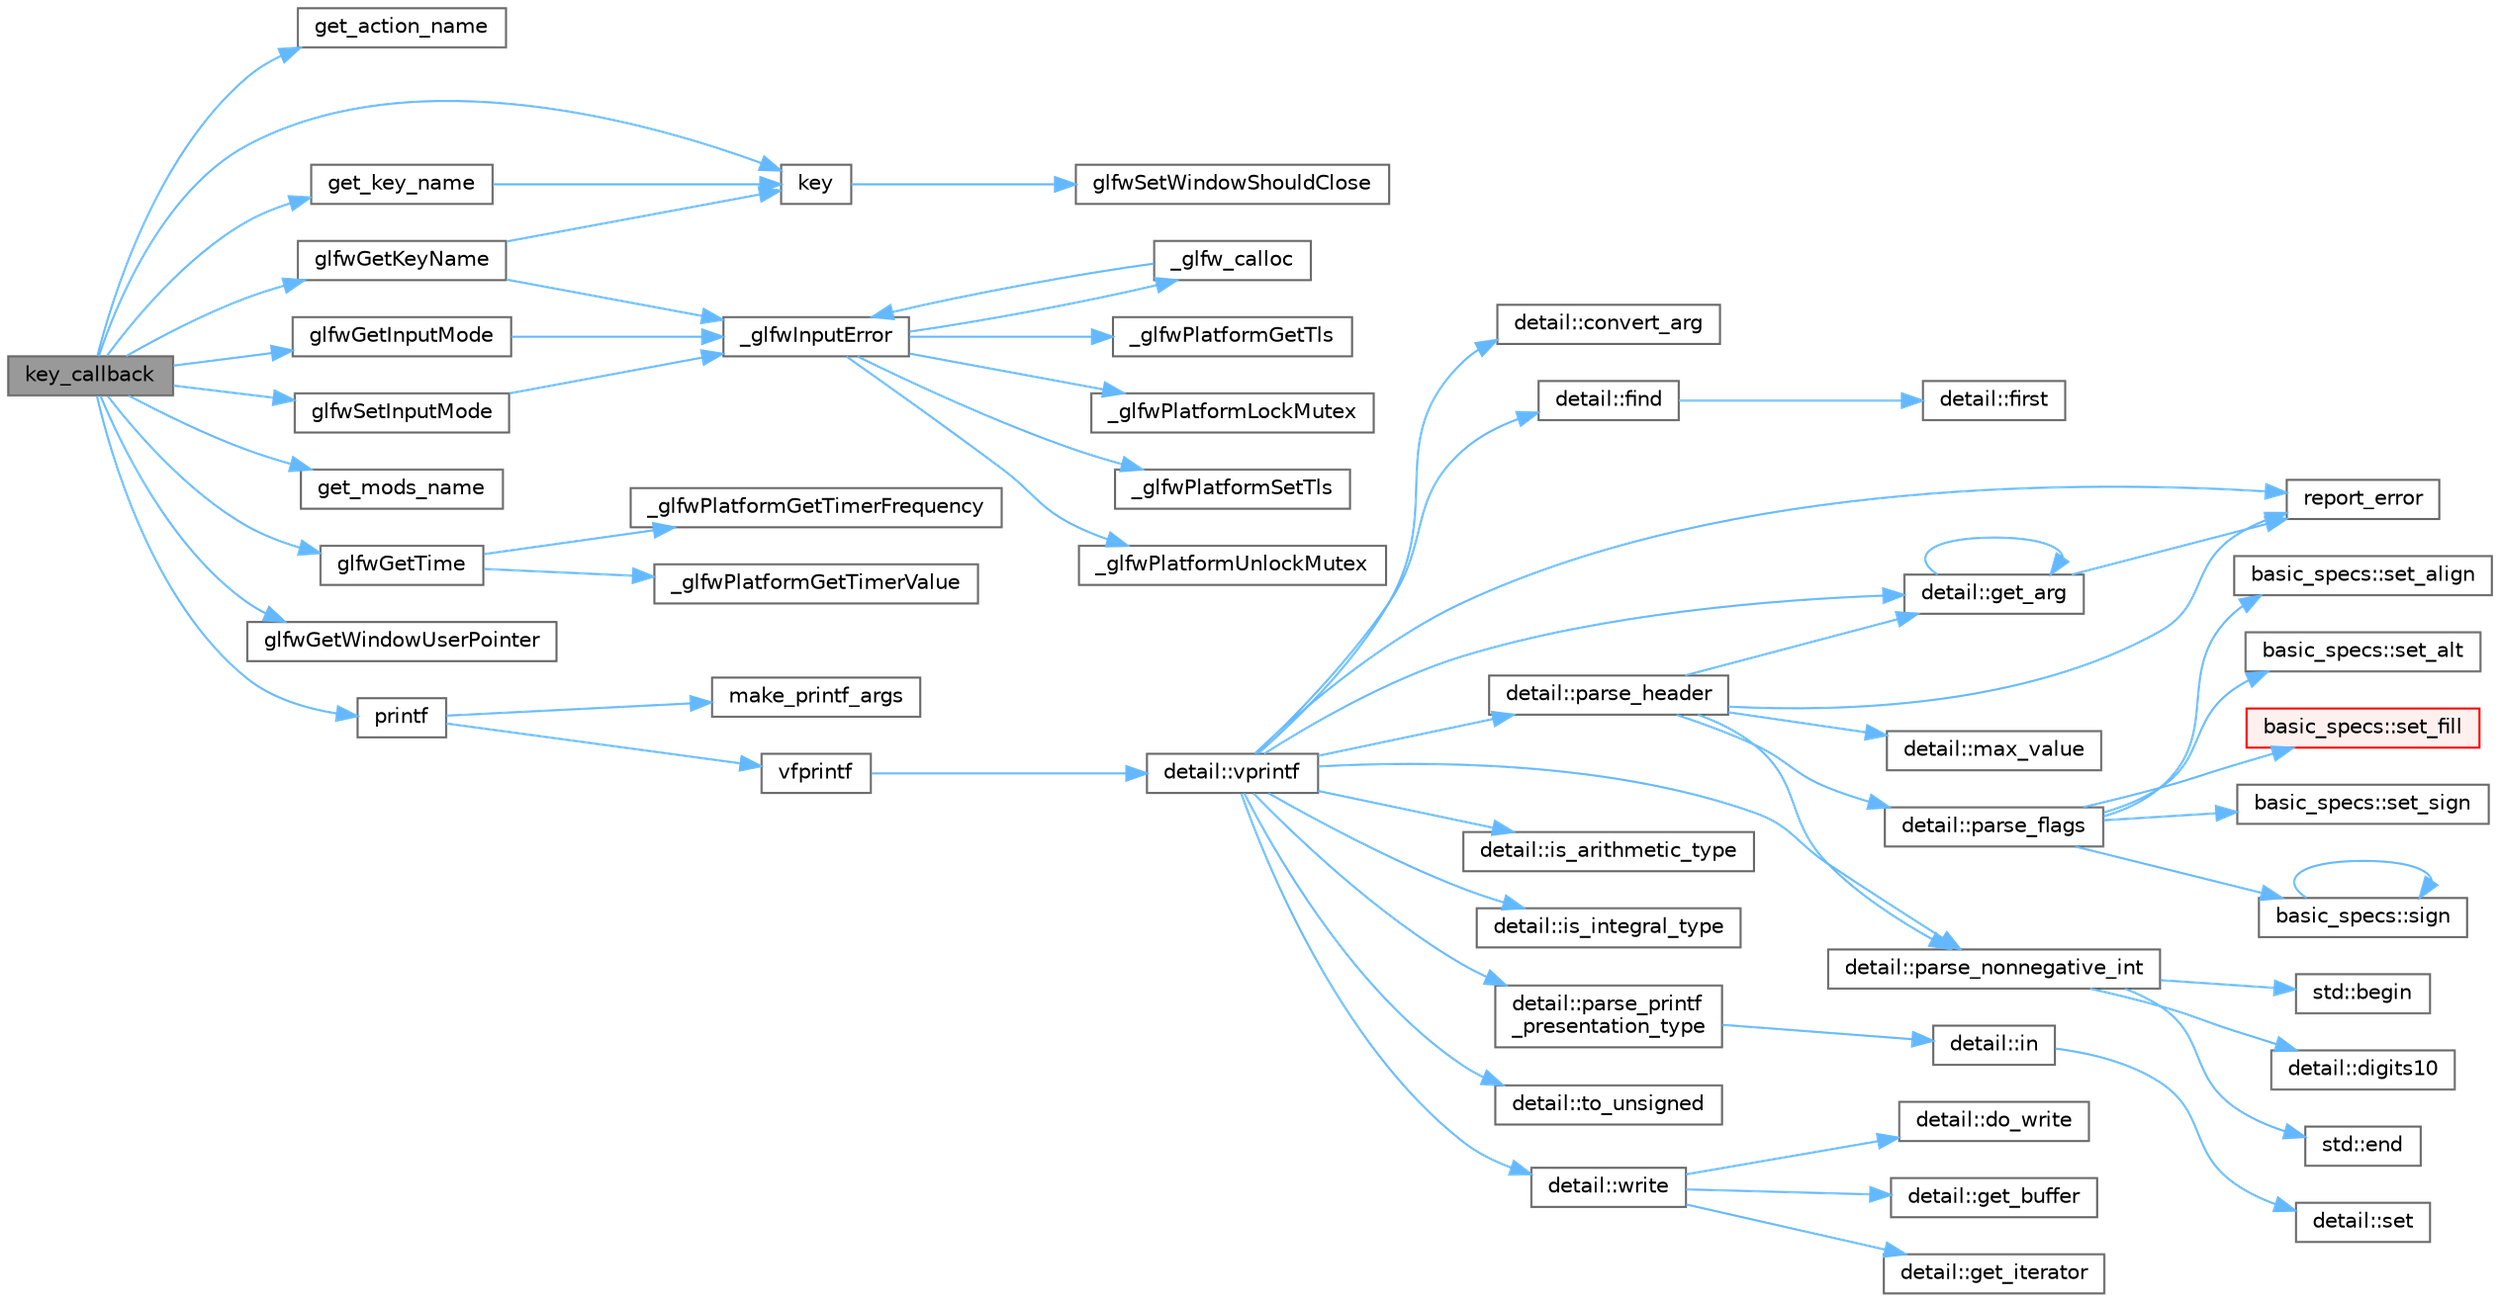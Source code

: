digraph "key_callback"
{
 // LATEX_PDF_SIZE
  bgcolor="transparent";
  edge [fontname=Helvetica,fontsize=10,labelfontname=Helvetica,labelfontsize=10];
  node [fontname=Helvetica,fontsize=10,shape=box,height=0.2,width=0.4];
  rankdir="LR";
  Node1 [id="Node000001",label="key_callback",height=0.2,width=0.4,color="gray40", fillcolor="grey60", style="filled", fontcolor="black",tooltip=" "];
  Node1 -> Node2 [id="edge61_Node000001_Node000002",color="steelblue1",style="solid",tooltip=" "];
  Node2 [id="Node000002",label="get_action_name",height=0.2,width=0.4,color="grey40", fillcolor="white", style="filled",URL="$events_8c.html#aff89e5fcc635c0f5fd54f5b88dabcaaf",tooltip=" "];
  Node1 -> Node3 [id="edge62_Node000001_Node000003",color="steelblue1",style="solid",tooltip=" "];
  Node3 [id="Node000003",label="get_key_name",height=0.2,width=0.4,color="grey40", fillcolor="white", style="filled",URL="$events_8c.html#a25bca8f2061ad54f10fd8cf9ec7932f8",tooltip=" "];
  Node3 -> Node4 [id="edge63_Node000003_Node000004",color="steelblue1",style="solid",tooltip=" "];
  Node4 [id="Node000004",label="key",height=0.2,width=0.4,color="grey40", fillcolor="white", style="filled",URL="$gears_8c.html#accd6b5b92b78666e36543412d4ac14cd",tooltip=" "];
  Node4 -> Node5 [id="edge64_Node000004_Node000005",color="steelblue1",style="solid",tooltip=" "];
  Node5 [id="Node000005",label="glfwSetWindowShouldClose",height=0.2,width=0.4,color="grey40", fillcolor="white", style="filled",URL="$group__window.html#ga1cadeda7a1e2f224e06a8415d30741aa",tooltip="Sets the close flag of the specified window."];
  Node1 -> Node6 [id="edge65_Node000001_Node000006",color="steelblue1",style="solid",tooltip=" "];
  Node6 [id="Node000006",label="get_mods_name",height=0.2,width=0.4,color="grey40", fillcolor="white", style="filled",URL="$events_8c.html#a526a933ca9e8a1117a5d3c1c00bfdc4a",tooltip=" "];
  Node1 -> Node7 [id="edge66_Node000001_Node000007",color="steelblue1",style="solid",tooltip=" "];
  Node7 [id="Node000007",label="glfwGetInputMode",height=0.2,width=0.4,color="grey40", fillcolor="white", style="filled",URL="$group__input.html#ga1248dd5b1e566b2817e71547564d6af9",tooltip="Returns the value of an input option for the specified window."];
  Node7 -> Node8 [id="edge67_Node000007_Node000008",color="steelblue1",style="solid",tooltip=" "];
  Node8 [id="Node000008",label="_glfwInputError",height=0.2,width=0.4,color="grey40", fillcolor="white", style="filled",URL="$glfw_2src_2init_8c.html#a3287b282ec57a4a89127ae51f49f10f5",tooltip=" "];
  Node8 -> Node9 [id="edge68_Node000008_Node000009",color="steelblue1",style="solid",tooltip=" "];
  Node9 [id="Node000009",label="_glfw_calloc",height=0.2,width=0.4,color="grey40", fillcolor="white", style="filled",URL="$glfw_2src_2init_8c.html#a88a6e01ef5c1245a6d2a5e62b02e5678",tooltip=" "];
  Node9 -> Node8 [id="edge69_Node000009_Node000008",color="steelblue1",style="solid",tooltip=" "];
  Node8 -> Node10 [id="edge70_Node000008_Node000010",color="steelblue1",style="solid",tooltip=" "];
  Node10 [id="Node000010",label="_glfwPlatformGetTls",height=0.2,width=0.4,color="grey40", fillcolor="white", style="filled",URL="$posix__thread_8c.html#a7d2f6e8ecd2e06f2e86d9446d642bd00",tooltip=" "];
  Node8 -> Node11 [id="edge71_Node000008_Node000011",color="steelblue1",style="solid",tooltip=" "];
  Node11 [id="Node000011",label="_glfwPlatformLockMutex",height=0.2,width=0.4,color="grey40", fillcolor="white", style="filled",URL="$posix__thread_8c.html#a2677e4d211fbe9b2dc96d16e91c98930",tooltip=" "];
  Node8 -> Node12 [id="edge72_Node000008_Node000012",color="steelblue1",style="solid",tooltip=" "];
  Node12 [id="Node000012",label="_glfwPlatformSetTls",height=0.2,width=0.4,color="grey40", fillcolor="white", style="filled",URL="$posix__thread_8c.html#a302f48b6d4dba6b3579449d8a43cfae7",tooltip=" "];
  Node8 -> Node13 [id="edge73_Node000008_Node000013",color="steelblue1",style="solid",tooltip=" "];
  Node13 [id="Node000013",label="_glfwPlatformUnlockMutex",height=0.2,width=0.4,color="grey40", fillcolor="white", style="filled",URL="$posix__thread_8c.html#a8b7744446237b1c292ba8a0b9d5e7f90",tooltip=" "];
  Node1 -> Node14 [id="edge74_Node000001_Node000014",color="steelblue1",style="solid",tooltip=" "];
  Node14 [id="Node000014",label="glfwGetKeyName",height=0.2,width=0.4,color="grey40", fillcolor="white", style="filled",URL="$group__input.html#ga98293ec4493cfe8e7df8ff22ee402b46",tooltip="Returns the layout-specific name of the specified printable key."];
  Node14 -> Node8 [id="edge75_Node000014_Node000008",color="steelblue1",style="solid",tooltip=" "];
  Node14 -> Node4 [id="edge76_Node000014_Node000004",color="steelblue1",style="solid",tooltip=" "];
  Node1 -> Node15 [id="edge77_Node000001_Node000015",color="steelblue1",style="solid",tooltip=" "];
  Node15 [id="Node000015",label="glfwGetTime",height=0.2,width=0.4,color="grey40", fillcolor="white", style="filled",URL="$group__input.html#ga03d4a1039b8662c71eeb40beea8cb622",tooltip="Returns the GLFW time."];
  Node15 -> Node16 [id="edge78_Node000015_Node000016",color="steelblue1",style="solid",tooltip=" "];
  Node16 [id="Node000016",label="_glfwPlatformGetTimerFrequency",height=0.2,width=0.4,color="grey40", fillcolor="white", style="filled",URL="$posix__time_8c.html#ab3fe69b1eec5554114fe774623a15137",tooltip=" "];
  Node15 -> Node17 [id="edge79_Node000015_Node000017",color="steelblue1",style="solid",tooltip=" "];
  Node17 [id="Node000017",label="_glfwPlatformGetTimerValue",height=0.2,width=0.4,color="grey40", fillcolor="white", style="filled",URL="$posix__time_8c.html#a5ee7e09b380d3afdd3c2738b726a2a6e",tooltip=" "];
  Node1 -> Node18 [id="edge80_Node000001_Node000018",color="steelblue1",style="solid",tooltip=" "];
  Node18 [id="Node000018",label="glfwGetWindowUserPointer",height=0.2,width=0.4,color="grey40", fillcolor="white", style="filled",URL="$group__window.html#gad07c1ae8809c4f47e55ad8cc3f60e794",tooltip="Returns the user pointer of the specified window."];
  Node1 -> Node19 [id="edge81_Node000001_Node000019",color="steelblue1",style="solid",tooltip=" "];
  Node19 [id="Node000019",label="glfwSetInputMode",height=0.2,width=0.4,color="grey40", fillcolor="white", style="filled",URL="$group__input.html#gae1eb729d2dd91dc33fd60e150a6e1684",tooltip="Sets an input option for the specified window."];
  Node19 -> Node8 [id="edge82_Node000019_Node000008",color="steelblue1",style="solid",tooltip=" "];
  Node1 -> Node4 [id="edge83_Node000001_Node000004",color="steelblue1",style="solid",tooltip=" "];
  Node1 -> Node20 [id="edge84_Node000001_Node000020",color="steelblue1",style="solid",tooltip=" "];
  Node20 [id="Node000020",label="printf",height=0.2,width=0.4,color="grey40", fillcolor="white", style="filled",URL="$printf_8h.html#aee3ed3a831f25f07e7be3919fff2203a",tooltip=" "];
  Node20 -> Node21 [id="edge85_Node000020_Node000021",color="steelblue1",style="solid",tooltip=" "];
  Node21 [id="Node000021",label="make_printf_args",height=0.2,width=0.4,color="grey40", fillcolor="white", style="filled",URL="$printf_8h.html#a27dcc0efcda04388971dbea3c875f122",tooltip=" "];
  Node20 -> Node22 [id="edge86_Node000020_Node000022",color="steelblue1",style="solid",tooltip=" "];
  Node22 [id="Node000022",label="vfprintf",height=0.2,width=0.4,color="grey40", fillcolor="white", style="filled",URL="$printf_8h.html#abb30aad964fc771fb52cf3ad88649df2",tooltip=" "];
  Node22 -> Node23 [id="edge87_Node000022_Node000023",color="steelblue1",style="solid",tooltip=" "];
  Node23 [id="Node000023",label="detail::vprintf",height=0.2,width=0.4,color="grey40", fillcolor="white", style="filled",URL="$namespacedetail.html#a1c8c2218e4c822aa8f743fb9c573717f",tooltip=" "];
  Node23 -> Node24 [id="edge88_Node000023_Node000024",color="steelblue1",style="solid",tooltip=" "];
  Node24 [id="Node000024",label="detail::convert_arg",height=0.2,width=0.4,color="grey40", fillcolor="white", style="filled",URL="$namespacedetail.html#a03c11572c9a664266d6925f327dec7f3",tooltip=" "];
  Node23 -> Node25 [id="edge89_Node000023_Node000025",color="steelblue1",style="solid",tooltip=" "];
  Node25 [id="Node000025",label="detail::find",height=0.2,width=0.4,color="grey40", fillcolor="white", style="filled",URL="$namespacedetail.html#a6b71952fab3dc32f3edb2c3e9811d8d9",tooltip=" "];
  Node25 -> Node26 [id="edge90_Node000025_Node000026",color="steelblue1",style="solid",tooltip=" "];
  Node26 [id="Node000026",label="detail::first",height=0.2,width=0.4,color="grey40", fillcolor="white", style="filled",URL="$namespacedetail.html#a02319a3deb124802b88b61f85987df5e",tooltip=" "];
  Node23 -> Node27 [id="edge91_Node000023_Node000027",color="steelblue1",style="solid",tooltip=" "];
  Node27 [id="Node000027",label="detail::get_arg",height=0.2,width=0.4,color="grey40", fillcolor="white", style="filled",URL="$namespacedetail.html#a342ef250e45bd09b2ef666b6fae1c355",tooltip=" "];
  Node27 -> Node27 [id="edge92_Node000027_Node000027",color="steelblue1",style="solid",tooltip=" "];
  Node27 -> Node28 [id="edge93_Node000027_Node000028",color="steelblue1",style="solid",tooltip=" "];
  Node28 [id="Node000028",label="report_error",height=0.2,width=0.4,color="grey40", fillcolor="white", style="filled",URL="$format-inl_8h.html#a5555893692b00b61b3886349332fd01f",tooltip=" "];
  Node23 -> Node29 [id="edge94_Node000023_Node000029",color="steelblue1",style="solid",tooltip=" "];
  Node29 [id="Node000029",label="detail::is_arithmetic_type",height=0.2,width=0.4,color="grey40", fillcolor="white", style="filled",URL="$namespacedetail.html#a802c50a56a3495fdab6020b375ba1389",tooltip=" "];
  Node23 -> Node30 [id="edge95_Node000023_Node000030",color="steelblue1",style="solid",tooltip=" "];
  Node30 [id="Node000030",label="detail::is_integral_type",height=0.2,width=0.4,color="grey40", fillcolor="white", style="filled",URL="$namespacedetail.html#a2a60f8d1bee41b803f43fc42b707b5d1",tooltip=" "];
  Node23 -> Node31 [id="edge96_Node000023_Node000031",color="steelblue1",style="solid",tooltip=" "];
  Node31 [id="Node000031",label="detail::parse_header",height=0.2,width=0.4,color="grey40", fillcolor="white", style="filled",URL="$namespacedetail.html#afc9d93e58b8edb8077f8bc8eee7f4035",tooltip=" "];
  Node31 -> Node27 [id="edge97_Node000031_Node000027",color="steelblue1",style="solid",tooltip=" "];
  Node31 -> Node32 [id="edge98_Node000031_Node000032",color="steelblue1",style="solid",tooltip=" "];
  Node32 [id="Node000032",label="detail::max_value",height=0.2,width=0.4,color="grey40", fillcolor="white", style="filled",URL="$namespacedetail.html#a45c2130c44ebe54179eafcee3cda2bfb",tooltip=" "];
  Node31 -> Node33 [id="edge99_Node000031_Node000033",color="steelblue1",style="solid",tooltip=" "];
  Node33 [id="Node000033",label="detail::parse_flags",height=0.2,width=0.4,color="grey40", fillcolor="white", style="filled",URL="$namespacedetail.html#a4213daed116a37e1767881da51238261",tooltip=" "];
  Node33 -> Node34 [id="edge100_Node000033_Node000034",color="steelblue1",style="solid",tooltip=" "];
  Node34 [id="Node000034",label="basic_specs::set_align",height=0.2,width=0.4,color="grey40", fillcolor="white", style="filled",URL="$classbasic__specs.html#ad73b6f854341aaabc744bf54e6ea6af6",tooltip=" "];
  Node33 -> Node35 [id="edge101_Node000033_Node000035",color="steelblue1",style="solid",tooltip=" "];
  Node35 [id="Node000035",label="basic_specs::set_alt",height=0.2,width=0.4,color="grey40", fillcolor="white", style="filled",URL="$classbasic__specs.html#a5f10314706a8a3d579f882f30d283b61",tooltip=" "];
  Node33 -> Node36 [id="edge102_Node000033_Node000036",color="steelblue1",style="solid",tooltip=" "];
  Node36 [id="Node000036",label="basic_specs::set_fill",height=0.2,width=0.4,color="red", fillcolor="#FFF0F0", style="filled",URL="$classbasic__specs.html#a1600987fb39fed5dfdac21b218061a9e",tooltip=" "];
  Node33 -> Node38 [id="edge103_Node000033_Node000038",color="steelblue1",style="solid",tooltip=" "];
  Node38 [id="Node000038",label="basic_specs::set_sign",height=0.2,width=0.4,color="grey40", fillcolor="white", style="filled",URL="$classbasic__specs.html#a7020ec66ba6918727e4102567c5c731a",tooltip=" "];
  Node33 -> Node39 [id="edge104_Node000033_Node000039",color="steelblue1",style="solid",tooltip=" "];
  Node39 [id="Node000039",label="basic_specs::sign",height=0.2,width=0.4,color="grey40", fillcolor="white", style="filled",URL="$classbasic__specs.html#a380e6ff33a8ae05e3ef479bf95696ad2",tooltip=" "];
  Node39 -> Node39 [id="edge105_Node000039_Node000039",color="steelblue1",style="solid",tooltip=" "];
  Node31 -> Node40 [id="edge106_Node000031_Node000040",color="steelblue1",style="solid",tooltip=" "];
  Node40 [id="Node000040",label="detail::parse_nonnegative_int",height=0.2,width=0.4,color="grey40", fillcolor="white", style="filled",URL="$namespacedetail.html#a338caba782225e115a9902d4d0835f5f",tooltip=" "];
  Node40 -> Node41 [id="edge107_Node000040_Node000041",color="steelblue1",style="solid",tooltip=" "];
  Node41 [id="Node000041",label="std::begin",height=0.2,width=0.4,color="grey40", fillcolor="white", style="filled",URL="$namespacestd.html#aec76fc52a775d29bc4058c8e1405045a",tooltip=" "];
  Node40 -> Node42 [id="edge108_Node000040_Node000042",color="steelblue1",style="solid",tooltip=" "];
  Node42 [id="Node000042",label="detail::digits10",height=0.2,width=0.4,color="grey40", fillcolor="white", style="filled",URL="$namespacedetail.html#a3a043db05db2d07deb2d98ba2d04b4eb",tooltip=" "];
  Node40 -> Node43 [id="edge109_Node000040_Node000043",color="steelblue1",style="solid",tooltip=" "];
  Node43 [id="Node000043",label="std::end",height=0.2,width=0.4,color="grey40", fillcolor="white", style="filled",URL="$namespacestd.html#a35f71a4c49ddf38bb590177e3a4b2598",tooltip=" "];
  Node31 -> Node28 [id="edge110_Node000031_Node000028",color="steelblue1",style="solid",tooltip=" "];
  Node23 -> Node40 [id="edge111_Node000023_Node000040",color="steelblue1",style="solid",tooltip=" "];
  Node23 -> Node44 [id="edge112_Node000023_Node000044",color="steelblue1",style="solid",tooltip=" "];
  Node44 [id="Node000044",label="detail::parse_printf\l_presentation_type",height=0.2,width=0.4,color="grey40", fillcolor="white", style="filled",URL="$namespacedetail.html#aa2cb095169b23e3a66260ad7078f44cc",tooltip=" "];
  Node44 -> Node45 [id="edge113_Node000044_Node000045",color="steelblue1",style="solid",tooltip=" "];
  Node45 [id="Node000045",label="detail::in",height=0.2,width=0.4,color="grey40", fillcolor="white", style="filled",URL="$namespacedetail.html#a52a5e2ed06c229dcf95ea5c46d48d05e",tooltip=" "];
  Node45 -> Node46 [id="edge114_Node000045_Node000046",color="steelblue1",style="solid",tooltip=" "];
  Node46 [id="Node000046",label="detail::set",height=0.2,width=0.4,color="grey40", fillcolor="white", style="filled",URL="$namespacedetail.html#ab484cd4186e1780becdc7f3118c29902",tooltip=" "];
  Node23 -> Node28 [id="edge115_Node000023_Node000028",color="steelblue1",style="solid",tooltip=" "];
  Node23 -> Node47 [id="edge116_Node000023_Node000047",color="steelblue1",style="solid",tooltip=" "];
  Node47 [id="Node000047",label="detail::to_unsigned",height=0.2,width=0.4,color="grey40", fillcolor="white", style="filled",URL="$namespacedetail.html#a4855e668246c731a97484efc329f2aac",tooltip=" "];
  Node23 -> Node48 [id="edge117_Node000023_Node000048",color="steelblue1",style="solid",tooltip=" "];
  Node48 [id="Node000048",label="detail::write",height=0.2,width=0.4,color="grey40", fillcolor="white", style="filled",URL="$namespacedetail.html#a29dacf26eedc9e3575fb57329a5ca0a3",tooltip=" "];
  Node48 -> Node49 [id="edge118_Node000048_Node000049",color="steelblue1",style="solid",tooltip=" "];
  Node49 [id="Node000049",label="detail::do_write",height=0.2,width=0.4,color="grey40", fillcolor="white", style="filled",URL="$namespacedetail.html#a5007cc441bd246a9096070c10d1ea683",tooltip=" "];
  Node48 -> Node50 [id="edge119_Node000048_Node000050",color="steelblue1",style="solid",tooltip=" "];
  Node50 [id="Node000050",label="detail::get_buffer",height=0.2,width=0.4,color="grey40", fillcolor="white", style="filled",URL="$namespacedetail.html#ad803bb19df422bc4c4f92d75c7564437",tooltip=" "];
  Node48 -> Node51 [id="edge120_Node000048_Node000051",color="steelblue1",style="solid",tooltip=" "];
  Node51 [id="Node000051",label="detail::get_iterator",height=0.2,width=0.4,color="grey40", fillcolor="white", style="filled",URL="$namespacedetail.html#a05e3e231207d3f28f83261c2e7ad2fe5",tooltip=" "];
}
